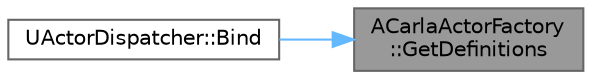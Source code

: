 digraph "ACarlaActorFactory::GetDefinitions"
{
 // INTERACTIVE_SVG=YES
 // LATEX_PDF_SIZE
  bgcolor="transparent";
  edge [fontname=Helvetica,fontsize=10,labelfontname=Helvetica,labelfontsize=10];
  node [fontname=Helvetica,fontsize=10,shape=box,height=0.2,width=0.4];
  rankdir="RL";
  Node1 [id="Node000001",label="ACarlaActorFactory\l::GetDefinitions",height=0.2,width=0.4,color="gray40", fillcolor="grey60", style="filled", fontcolor="black",tooltip="Retrieve the list of actor definitions that this class is able to spawn."];
  Node1 -> Node2 [id="edge1_Node000001_Node000002",dir="back",color="steelblue1",style="solid",tooltip=" "];
  Node2 [id="Node000002",label="UActorDispatcher::Bind",height=0.2,width=0.4,color="grey40", fillcolor="white", style="filled",URL="$d7/d90/classUActorDispatcher.html#ae8fafc943ff2c9da465f7aa21d0b2025",tooltip="Bind all the definitions of ActorFactory to its spawn function."];
}

